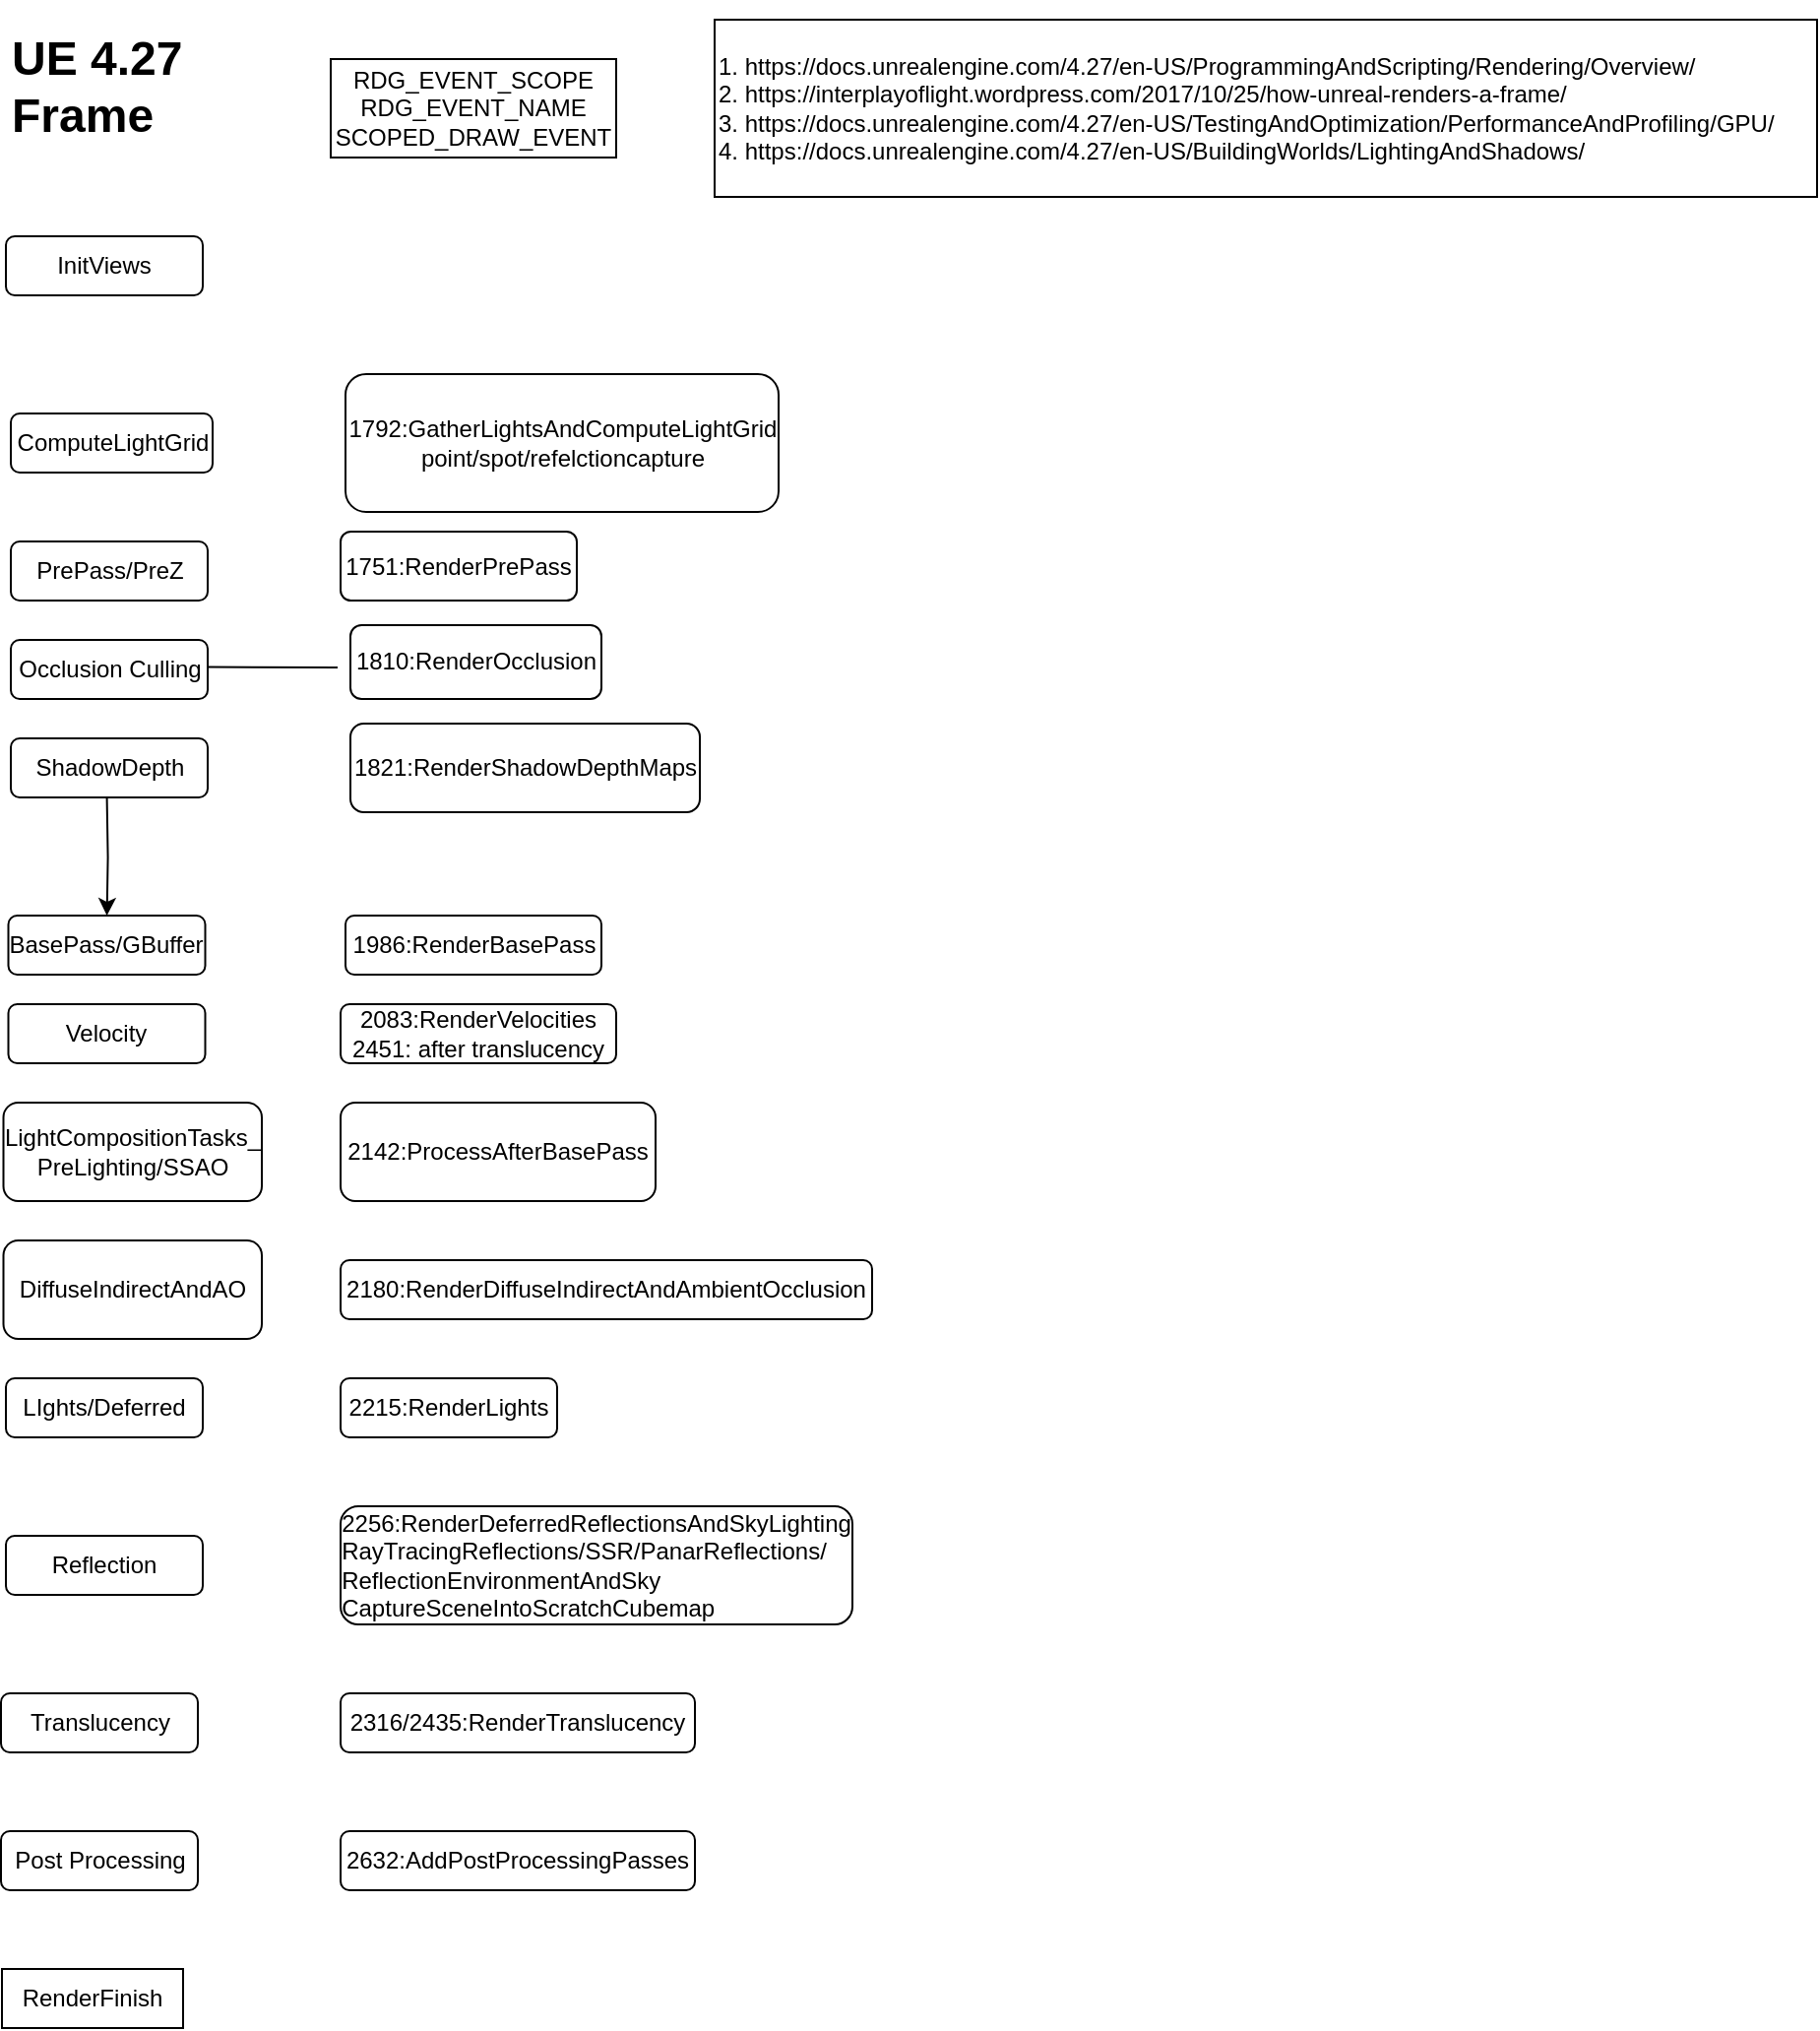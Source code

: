 <mxfile version="22.1.3" type="github">
  <diagram name="第 1 页" id="Ze0jnDnfLPyHOgXYB_ot">
    <mxGraphModel dx="1412" dy="939" grid="1" gridSize="10" guides="1" tooltips="1" connect="1" arrows="1" fold="1" page="1" pageScale="1" pageWidth="1169" pageHeight="1654" math="0" shadow="0">
      <root>
        <mxCell id="0" />
        <mxCell id="1" parent="0" />
        <mxCell id="qzIb_nU2oz7oTCQaS19U-2" value="InitViews" style="rounded=1;whiteSpace=wrap;html=1;" parent="1" vertex="1">
          <mxGeometry x="70" y="140" width="100" height="30" as="geometry" />
        </mxCell>
        <mxCell id="qzIb_nU2oz7oTCQaS19U-3" value="PrePass/PreZ" style="rounded=1;whiteSpace=wrap;html=1;" parent="1" vertex="1">
          <mxGeometry x="72.5" y="295" width="100" height="30" as="geometry" />
        </mxCell>
        <mxCell id="qzIb_nU2oz7oTCQaS19U-4" value="Occlusion Culling" style="rounded=1;whiteSpace=wrap;html=1;" parent="1" vertex="1">
          <mxGeometry x="72.5" y="345" width="100" height="30" as="geometry" />
        </mxCell>
        <mxCell id="qzIb_nU2oz7oTCQaS19U-5" value="ShadowDepth" style="rounded=1;whiteSpace=wrap;html=1;" parent="1" vertex="1">
          <mxGeometry x="72.5" y="395" width="100" height="30" as="geometry" />
        </mxCell>
        <mxCell id="qzIb_nU2oz7oTCQaS19U-8" value="" style="edgeStyle=orthogonalEdgeStyle;rounded=0;orthogonalLoop=1;jettySize=auto;html=1;" parent="1" target="qzIb_nU2oz7oTCQaS19U-7" edge="1">
          <mxGeometry relative="1" as="geometry">
            <mxPoint x="121.3" y="425" as="sourcePoint" />
          </mxGeometry>
        </mxCell>
        <mxCell id="qzIb_nU2oz7oTCQaS19U-7" value="BasePass/GBuffer" style="rounded=1;whiteSpace=wrap;html=1;" parent="1" vertex="1">
          <mxGeometry x="71.25" y="485" width="100" height="30" as="geometry" />
        </mxCell>
        <mxCell id="qzIb_nU2oz7oTCQaS19U-9" value="1810:RenderOcclusion" style="whiteSpace=wrap;html=1;rounded=1;" parent="1" vertex="1">
          <mxGeometry x="245" y="337.5" width="127.5" height="37.5" as="geometry" />
        </mxCell>
        <mxCell id="qzIb_nU2oz7oTCQaS19U-11" value="" style="endArrow=none;html=1;rounded=0;" parent="1" edge="1">
          <mxGeometry width="50" height="50" relative="1" as="geometry">
            <mxPoint x="172.5" y="358.75" as="sourcePoint" />
            <mxPoint x="238.5" y="359" as="targetPoint" />
          </mxGeometry>
        </mxCell>
        <mxCell id="qzIb_nU2oz7oTCQaS19U-14" value="LIghts/Deferred" style="rounded=1;whiteSpace=wrap;html=1;" parent="1" vertex="1">
          <mxGeometry x="70" y="720" width="100" height="30" as="geometry" />
        </mxCell>
        <mxCell id="qzIb_nU2oz7oTCQaS19U-15" value="LightCompositionTasks_&lt;br&gt;PreLighting/SSAO" style="rounded=1;whiteSpace=wrap;html=1;" parent="1" vertex="1">
          <mxGeometry x="68.75" y="580" width="131.25" height="50" as="geometry" />
        </mxCell>
        <mxCell id="qzIb_nU2oz7oTCQaS19U-16" value="2142:ProcessAfterBasePass" style="rounded=1;whiteSpace=wrap;html=1;" parent="1" vertex="1">
          <mxGeometry x="240" y="580" width="160" height="50" as="geometry" />
        </mxCell>
        <mxCell id="qzIb_nU2oz7oTCQaS19U-17" value="1986:RenderBasePass" style="rounded=1;whiteSpace=wrap;html=1;" parent="1" vertex="1">
          <mxGeometry x="242.5" y="485" width="130" height="30" as="geometry" />
        </mxCell>
        <mxCell id="qzIb_nU2oz7oTCQaS19U-18" value="Reflection" style="rounded=1;whiteSpace=wrap;html=1;" parent="1" vertex="1">
          <mxGeometry x="70" y="800" width="100" height="30" as="geometry" />
        </mxCell>
        <mxCell id="qzIb_nU2oz7oTCQaS19U-19" value="DiffuseIndirectAndAO" style="rounded=1;whiteSpace=wrap;html=1;" parent="1" vertex="1">
          <mxGeometry x="68.75" y="650" width="131.25" height="50" as="geometry" />
        </mxCell>
        <mxCell id="qzIb_nU2oz7oTCQaS19U-20" value="2215:RenderLights" style="rounded=1;whiteSpace=wrap;html=1;" parent="1" vertex="1">
          <mxGeometry x="240" y="720" width="110" height="30" as="geometry" />
        </mxCell>
        <mxCell id="qzIb_nU2oz7oTCQaS19U-21" value="2256:RenderDeferredReflectionsAndSkyLighting&lt;br&gt;&lt;div style=&quot;text-align: left;&quot;&gt;&lt;span style=&quot;background-color: initial;&quot;&gt;RayTracingReflections/SSR/&lt;/span&gt;&lt;span style=&quot;background-color: initial;&quot;&gt;PanarReflections/&lt;/span&gt;&lt;/div&gt;&lt;div style=&quot;text-align: left;&quot;&gt;ReflectionEnvironmentAndSky&lt;br&gt;&lt;/div&gt;&lt;div style=&quot;text-align: left;&quot;&gt;CaptureSceneIntoScratchCubemap&lt;br&gt;&lt;/div&gt;" style="rounded=1;html=1;whiteSpace=wrap;" parent="1" vertex="1">
          <mxGeometry x="240" y="785" width="260" height="60" as="geometry" />
        </mxCell>
        <mxCell id="qzIb_nU2oz7oTCQaS19U-22" value="RDG_EVENT_SCOPE&lt;br&gt;RDG_EVENT_NAME&lt;br&gt;SCOPED_DRAW_EVENT" style="rounded=0;whiteSpace=wrap;html=1;" parent="1" vertex="1">
          <mxGeometry x="235" y="50" width="145" height="50" as="geometry" />
        </mxCell>
        <mxCell id="qzIb_nU2oz7oTCQaS19U-23" value="Post Processing" style="rounded=1;whiteSpace=wrap;html=1;" parent="1" vertex="1">
          <mxGeometry x="67.5" y="950" width="100" height="30" as="geometry" />
        </mxCell>
        <mxCell id="qzIb_nU2oz7oTCQaS19U-24" value="1.&amp;nbsp;https://docs.unrealengine.com/4.27/en-US/ProgrammingAndScripting/Rendering/Overview/&lt;br&gt;2.&amp;nbsp;https://interplayoflight.wordpress.com/2017/10/25/how-unreal-renders-a-frame/&lt;br&gt;3. https://docs.unrealengine.com/4.27/en-US/TestingAndOptimization/PerformanceAndProfiling/GPU/&lt;br&gt;4.&amp;nbsp;https://docs.unrealengine.com/4.27/en-US/BuildingWorlds/LightingAndShadows/" style="rounded=0;whiteSpace=wrap;html=1;align=left;" parent="1" vertex="1">
          <mxGeometry x="430" y="30" width="560" height="90" as="geometry" />
        </mxCell>
        <mxCell id="qzIb_nU2oz7oTCQaS19U-25" value="&lt;h1&gt;&lt;span style=&quot;background-color: initial;&quot;&gt;UE 4.27 Frame&lt;/span&gt;&lt;/h1&gt;" style="text;html=1;strokeColor=none;fillColor=none;spacing=5;spacingTop=-20;whiteSpace=wrap;overflow=hidden;rounded=0;" parent="1" vertex="1">
          <mxGeometry x="67.5" y="30" width="108.12" height="70" as="geometry" />
        </mxCell>
        <mxCell id="qzIb_nU2oz7oTCQaS19U-26" value="1821:RenderShadowDepthMaps" style="whiteSpace=wrap;html=1;rounded=1;" parent="1" vertex="1">
          <mxGeometry x="245" y="387.5" width="177.5" height="45" as="geometry" />
        </mxCell>
        <mxCell id="qzIb_nU2oz7oTCQaS19U-27" value="1751:RenderPrePass" style="whiteSpace=wrap;html=1;rounded=1;" parent="1" vertex="1">
          <mxGeometry x="240" y="290" width="120" height="35" as="geometry" />
        </mxCell>
        <mxCell id="3Jz11YxkzCiiRIhrIA6I-1" value="ComputeLightGrid" style="rounded=1;whiteSpace=wrap;html=1;" parent="1" vertex="1">
          <mxGeometry x="72.5" y="230" width="102.5" height="30" as="geometry" />
        </mxCell>
        <mxCell id="3Jz11YxkzCiiRIhrIA6I-2" value="1792:GatherLightsAndComputeLightGrid&lt;br&gt;point/spot/refelctioncapture" style="whiteSpace=wrap;html=1;rounded=1;" parent="1" vertex="1">
          <mxGeometry x="242.5" y="210" width="220" height="70" as="geometry" />
        </mxCell>
        <mxCell id="3Jz11YxkzCiiRIhrIA6I-3" value="Velocity" style="rounded=1;whiteSpace=wrap;html=1;" parent="1" vertex="1">
          <mxGeometry x="71.25" y="530" width="100" height="30" as="geometry" />
        </mxCell>
        <mxCell id="3Jz11YxkzCiiRIhrIA6I-7" value="2083:RenderVelocities&lt;br&gt;2451: after translucency" style="rounded=1;whiteSpace=wrap;html=1;" parent="1" vertex="1">
          <mxGeometry x="240" y="530" width="140" height="30" as="geometry" />
        </mxCell>
        <mxCell id="3Jz11YxkzCiiRIhrIA6I-8" value="Translucency" style="rounded=1;whiteSpace=wrap;html=1;" parent="1" vertex="1">
          <mxGeometry x="67.5" y="880" width="100" height="30" as="geometry" />
        </mxCell>
        <mxCell id="3Jz11YxkzCiiRIhrIA6I-9" value="2180:RenderDiffuseIndirectAndAmbientOcclusion" style="rounded=1;whiteSpace=wrap;html=1;" parent="1" vertex="1">
          <mxGeometry x="240" y="660" width="270" height="30" as="geometry" />
        </mxCell>
        <mxCell id="3Jz11YxkzCiiRIhrIA6I-10" value="2316/2435:RenderTranslucency" style="rounded=1;whiteSpace=wrap;html=1;" parent="1" vertex="1">
          <mxGeometry x="240" y="880" width="180" height="30" as="geometry" />
        </mxCell>
        <mxCell id="3Jz11YxkzCiiRIhrIA6I-12" value="2632:AddPostProcessingPasses" style="rounded=1;whiteSpace=wrap;html=1;" parent="1" vertex="1">
          <mxGeometry x="240" y="950" width="180" height="30" as="geometry" />
        </mxCell>
        <mxCell id="3Jz11YxkzCiiRIhrIA6I-13" value="RenderFinish" style="rounded=0;whiteSpace=wrap;html=1;" parent="1" vertex="1">
          <mxGeometry x="68" y="1020" width="92" height="30" as="geometry" />
        </mxCell>
      </root>
    </mxGraphModel>
  </diagram>
</mxfile>
